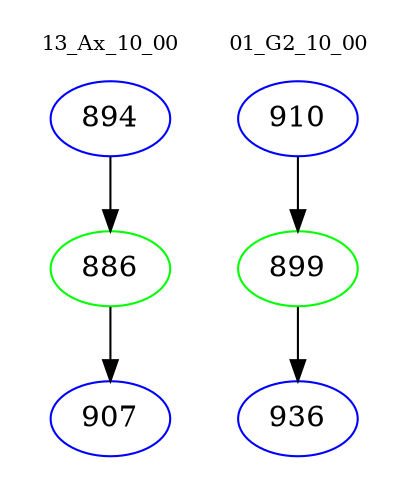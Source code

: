 digraph{
subgraph cluster_0 {
color = white
label = "13_Ax_10_00";
fontsize=10;
T0_894 [label="894", color="blue"]
T0_894 -> T0_886 [color="black"]
T0_886 [label="886", color="green"]
T0_886 -> T0_907 [color="black"]
T0_907 [label="907", color="blue"]
}
subgraph cluster_1 {
color = white
label = "01_G2_10_00";
fontsize=10;
T1_910 [label="910", color="blue"]
T1_910 -> T1_899 [color="black"]
T1_899 [label="899", color="green"]
T1_899 -> T1_936 [color="black"]
T1_936 [label="936", color="blue"]
}
}
